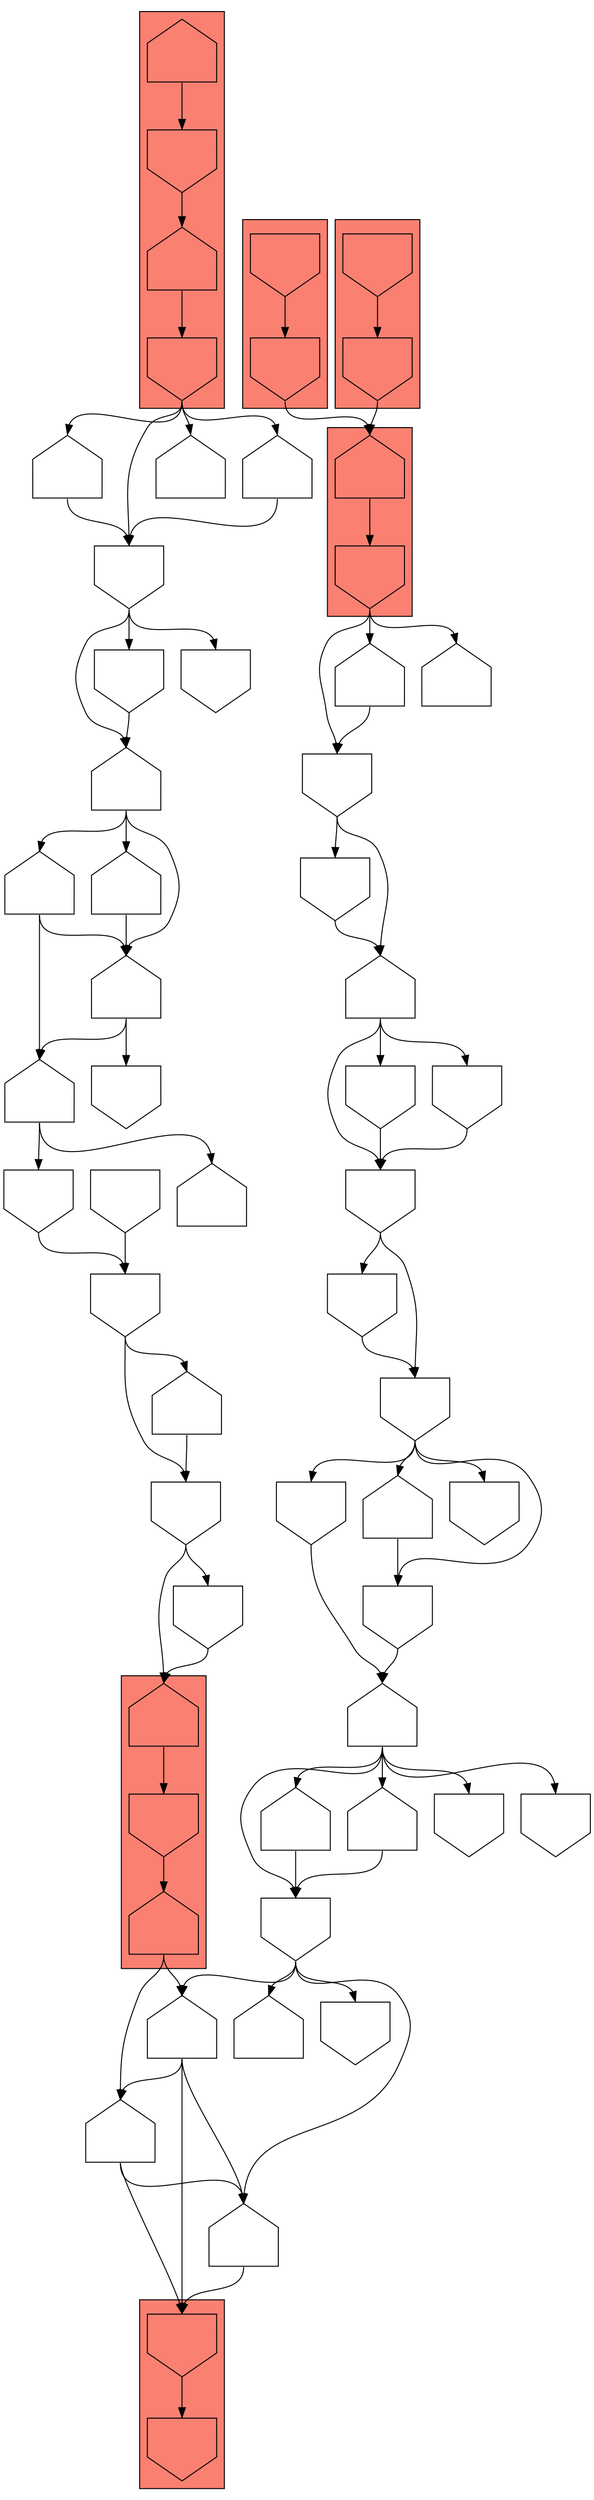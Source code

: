 digraph asm {
	edge [headport=n,tailport=s];
subgraph cluster_C6560_6352_5731 {
	6560 [label="",height=1,width=1,shape=house];
	6352 [label="",height=1,width=1,shape=invhouse];
	5731 [label="",height=1,width=1,shape=house];
	style=filled;
	fillcolor=salmon;
}
subgraph cluster_C19982_8581 {
	19982 [label="",height=1,width=1,shape=invhouse];
	8581 [label="",height=1,width=1,shape=invhouse];
	style=filled;
	fillcolor=salmon;
}
subgraph cluster_C3490_6293 {
	3490 [label="",height=1,width=1,shape=house];
	6293 [label="",height=1,width=1,shape=invhouse];
	style=filled;
	fillcolor=salmon;
}
subgraph cluster_C12361_3668 {
	12361 [label="",height=1,width=1,shape=invhouse];
	3668 [label="",height=1,width=1,shape=invhouse];
	style=filled;
	fillcolor=salmon;
}
subgraph cluster_C3670_6623 {
	3670 [label="",height=1,width=1,shape=invhouse];
	6623 [label="",height=1,width=1,shape=invhouse];
	style=filled;
	fillcolor=salmon;
}
subgraph cluster_C13290_6221_9830_8443 {
	13290 [label="",height=1,width=1,shape=house];
	6221 [label="",height=1,width=1,shape=invhouse];
	9830 [label="",height=1,width=1,shape=house];
	8443 [label="",height=1,width=1,shape=invhouse];
	style=filled;
	fillcolor=salmon;
}
	4596 [label="",height=1,width=1,shape=house];
	7345 [label="",height=1,width=1,shape=house];
	11578 [label="",height=1,width=1,shape=house];
	246 [label="",height=1,width=1,shape=invhouse];
	7456 [label="",height=1,width=1,shape=house];
	11543 [label="",height=1,width=1,shape=invhouse];
	4692 [label="",height=1,width=1,shape=house];
	8063 [label="",height=1,width=1,shape=house];
	13805 [label="",height=1,width=1,shape=house];
	18449 [label="",height=1,width=1,shape=invhouse];
	18682 [label="",height=1,width=1,shape=invhouse];
	9296 [label="",height=1,width=1,shape=invhouse];
	741 [label="",height=1,width=1,shape=invhouse];
	7147 [label="",height=1,width=1,shape=house];
	15141 [label="",height=1,width=1,shape=invhouse];
	16624 [label="",height=1,width=1,shape=invhouse];
	15123 [label="",height=1,width=1,shape=invhouse];
	20491 [label="",height=1,width=1,shape=invhouse];
	8915 [label="",height=1,width=1,shape=house];
	11367 [label="",height=1,width=1,shape=invhouse];
	11378 [label="",height=1,width=1,shape=invhouse];
	17349 [label="",height=1,width=1,shape=invhouse];
	20847 [label="",height=1,width=1,shape=invhouse];
	15893 [label="",height=1,width=1,shape=house];
	15894 [label="",height=1,width=1,shape=house];
	8328 [label="",height=1,width=1,shape=invhouse];
	13530 [label="",height=1,width=1,shape=invhouse];
	4563 [label="",height=1,width=1,shape=invhouse];
	12888 [label="",height=1,width=1,shape=house];
	7740 [label="",height=1,width=1,shape=invhouse];
	1806 [label="",height=1,width=1,shape=house];
	16141 [label="",height=1,width=1,shape=house];
	8418 [label="",height=1,width=1,shape=house];
	12423 [label="",height=1,width=1,shape=invhouse];
	5142 [label="",height=1,width=1,shape=house];
	10291 [label="",height=1,width=1,shape=house];
	11188 [label="",height=1,width=1,shape=house];
	1779 [label="",height=1,width=1,shape=invhouse];
	12159 [label="",height=1,width=1,shape=invhouse];
	13154 [label="",height=1,width=1,shape=invhouse];
	17570 [label="",height=1,width=1,shape=house];
	17583 [label="",height=1,width=1,shape=house];
	18916 [label="",height=1,width=1,shape=house];
	15059 [label="",height=1,width=1,shape=invhouse];
	6560 -> 6352
	6352 -> 5731
	5731 -> 4596
	5731 -> 11578
	4596 -> 7345
	4596 -> 11578
	4596 -> 19982
	7345 -> 19982
	19982 -> 8581
	11578 -> 7345
	11578 -> 19982
	246 -> 4596
	246 -> 7345
	246 -> 7456
	246 -> 11543
	4692 -> 246
	4692 -> 8063
	4692 -> 13805
	4692 -> 18449
	4692 -> 18682
	8063 -> 246
	13805 -> 246
	9296 -> 4692
	741 -> 7147
	741 -> 9296
	741 -> 15141
	741 -> 16624
	7147 -> 9296
	15141 -> 4692
	15123 -> 741
	20491 -> 741
	20491 -> 15123
	8915 -> 11367
	8915 -> 11378
	8915 -> 20491
	11367 -> 20491
	11378 -> 20491
	17349 -> 8915
	20847 -> 8915
	20847 -> 17349
	6293 -> 15893
	6293 -> 15894
	6293 -> 20847
	15893 -> 20847
	3490 -> 6293
	3668 -> 3490
	12361 -> 3668
	6623 -> 3490
	3670 -> 6623
	8328 -> 6560
	8328 -> 13530
	13530 -> 6560
	4563 -> 8328
	4563 -> 12888
	12888 -> 8328
	7740 -> 4563
	1806 -> 7740
	1806 -> 16141
	8418 -> 1806
	8418 -> 12423
	5142 -> 8418
	5142 -> 10291
	5142 -> 11188
	10291 -> 1806
	10291 -> 8418
	11188 -> 8418
	1779 -> 5142
	1779 -> 12159
	1779 -> 13154
	12159 -> 5142
	8443 -> 1779
	8443 -> 17570
	8443 -> 17583
	8443 -> 18916
	17570 -> 1779
	17583 -> 1779
	9830 -> 8443
	6221 -> 9830
	13290 -> 6221
	15059 -> 4563
}